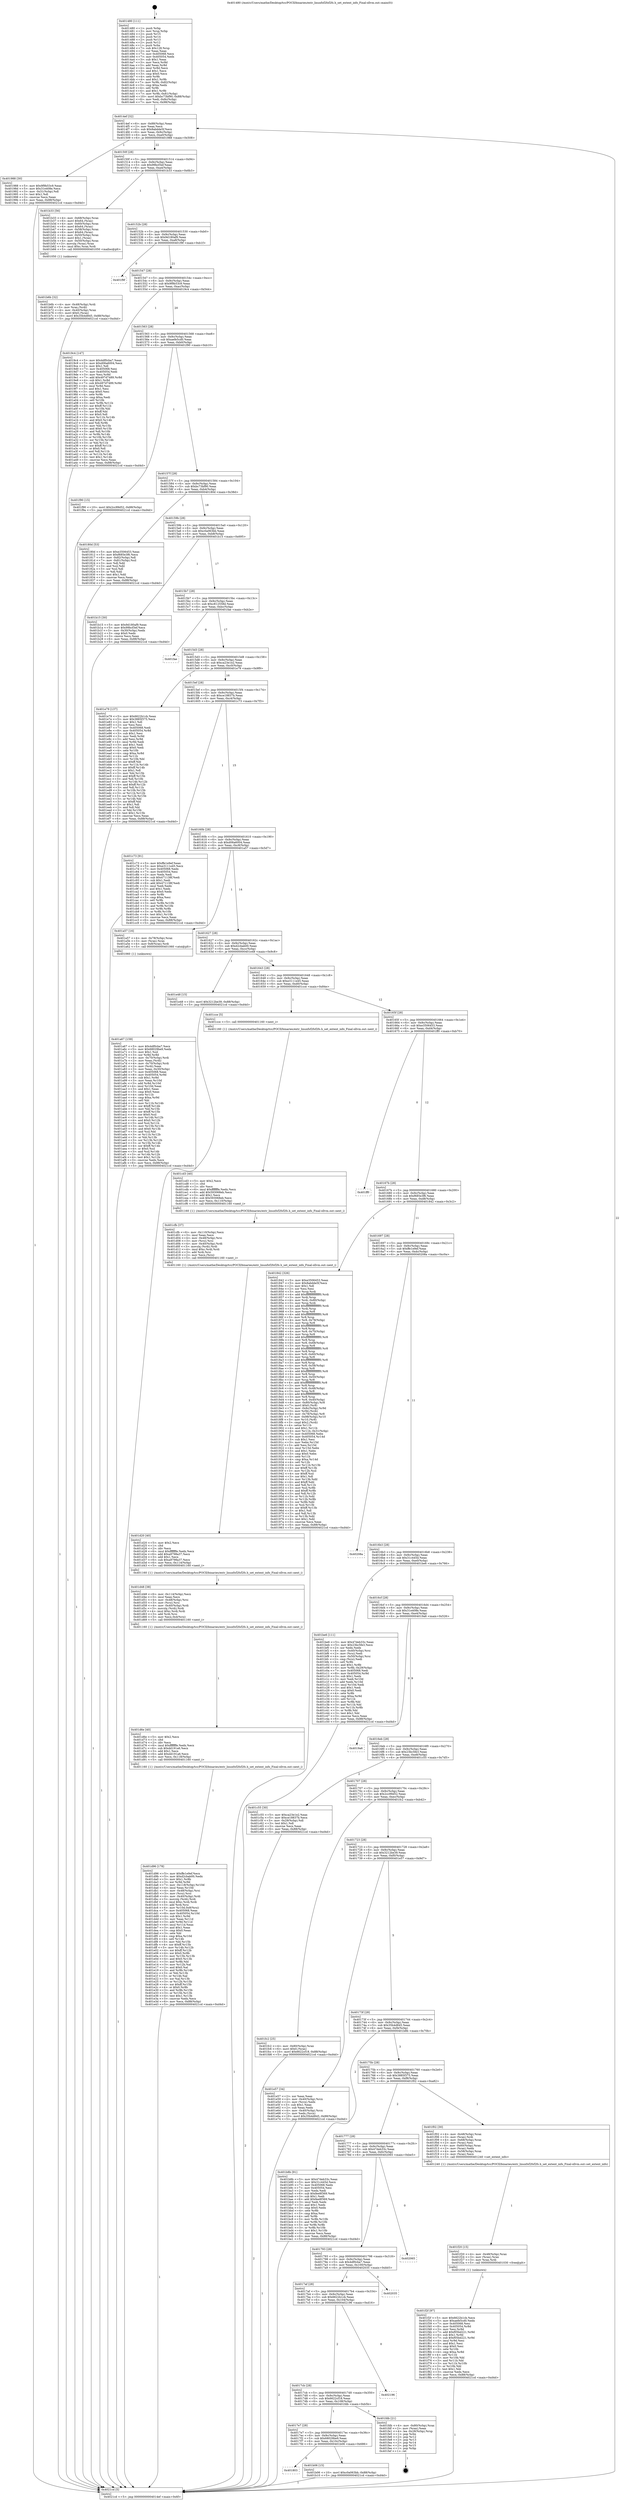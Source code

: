 digraph "0x401480" {
  label = "0x401480 (/mnt/c/Users/mathe/Desktop/tcc/POCII/binaries/extr_linuxfsf2fsf2fs.h_set_extent_info_Final-ollvm.out::main(0))"
  labelloc = "t"
  node[shape=record]

  Entry [label="",width=0.3,height=0.3,shape=circle,fillcolor=black,style=filled]
  "0x4014ef" [label="{
     0x4014ef [32]\l
     | [instrs]\l
     &nbsp;&nbsp;0x4014ef \<+6\>: mov -0x88(%rbp),%eax\l
     &nbsp;&nbsp;0x4014f5 \<+2\>: mov %eax,%ecx\l
     &nbsp;&nbsp;0x4014f7 \<+6\>: sub $0x8abdde5f,%ecx\l
     &nbsp;&nbsp;0x4014fd \<+6\>: mov %eax,-0x9c(%rbp)\l
     &nbsp;&nbsp;0x401503 \<+6\>: mov %ecx,-0xa0(%rbp)\l
     &nbsp;&nbsp;0x401509 \<+6\>: je 0000000000401988 \<main+0x508\>\l
  }"]
  "0x401988" [label="{
     0x401988 [30]\l
     | [instrs]\l
     &nbsp;&nbsp;0x401988 \<+5\>: mov $0x9f9b53c9,%eax\l
     &nbsp;&nbsp;0x40198d \<+5\>: mov $0x31e408e,%ecx\l
     &nbsp;&nbsp;0x401992 \<+3\>: mov -0x31(%rbp),%dl\l
     &nbsp;&nbsp;0x401995 \<+3\>: test $0x1,%dl\l
     &nbsp;&nbsp;0x401998 \<+3\>: cmovne %ecx,%eax\l
     &nbsp;&nbsp;0x40199b \<+6\>: mov %eax,-0x88(%rbp)\l
     &nbsp;&nbsp;0x4019a1 \<+5\>: jmp 00000000004021cd \<main+0xd4d\>\l
  }"]
  "0x40150f" [label="{
     0x40150f [28]\l
     | [instrs]\l
     &nbsp;&nbsp;0x40150f \<+5\>: jmp 0000000000401514 \<main+0x94\>\l
     &nbsp;&nbsp;0x401514 \<+6\>: mov -0x9c(%rbp),%eax\l
     &nbsp;&nbsp;0x40151a \<+5\>: sub $0x99bcf3ef,%eax\l
     &nbsp;&nbsp;0x40151f \<+6\>: mov %eax,-0xa4(%rbp)\l
     &nbsp;&nbsp;0x401525 \<+6\>: je 0000000000401b33 \<main+0x6b3\>\l
  }"]
  Exit [label="",width=0.3,height=0.3,shape=circle,fillcolor=black,style=filled,peripheries=2]
  "0x401b33" [label="{
     0x401b33 [56]\l
     | [instrs]\l
     &nbsp;&nbsp;0x401b33 \<+4\>: mov -0x68(%rbp),%rax\l
     &nbsp;&nbsp;0x401b37 \<+6\>: movl $0x64,(%rax)\l
     &nbsp;&nbsp;0x401b3d \<+4\>: mov -0x60(%rbp),%rax\l
     &nbsp;&nbsp;0x401b41 \<+6\>: movl $0x64,(%rax)\l
     &nbsp;&nbsp;0x401b47 \<+4\>: mov -0x58(%rbp),%rax\l
     &nbsp;&nbsp;0x401b4b \<+6\>: movl $0x64,(%rax)\l
     &nbsp;&nbsp;0x401b51 \<+4\>: mov -0x50(%rbp),%rax\l
     &nbsp;&nbsp;0x401b55 \<+6\>: movl $0x1,(%rax)\l
     &nbsp;&nbsp;0x401b5b \<+4\>: mov -0x50(%rbp),%rax\l
     &nbsp;&nbsp;0x401b5f \<+3\>: movslq (%rax),%rax\l
     &nbsp;&nbsp;0x401b62 \<+4\>: imul $0xc,%rax,%rdi\l
     &nbsp;&nbsp;0x401b66 \<+5\>: call 0000000000401050 \<malloc@plt\>\l
     | [calls]\l
     &nbsp;&nbsp;0x401050 \{1\} (unknown)\l
  }"]
  "0x40152b" [label="{
     0x40152b [28]\l
     | [instrs]\l
     &nbsp;&nbsp;0x40152b \<+5\>: jmp 0000000000401530 \<main+0xb0\>\l
     &nbsp;&nbsp;0x401530 \<+6\>: mov -0x9c(%rbp),%eax\l
     &nbsp;&nbsp;0x401536 \<+5\>: sub $0x9d180af9,%eax\l
     &nbsp;&nbsp;0x40153b \<+6\>: mov %eax,-0xa8(%rbp)\l
     &nbsp;&nbsp;0x401541 \<+6\>: je 0000000000401f9f \<main+0xb1f\>\l
  }"]
  "0x401f2f" [label="{
     0x401f2f [97]\l
     | [instrs]\l
     &nbsp;&nbsp;0x401f2f \<+5\>: mov $0x6622b1cb,%ecx\l
     &nbsp;&nbsp;0x401f34 \<+5\>: mov $0xaefe5cd0,%edx\l
     &nbsp;&nbsp;0x401f39 \<+7\>: mov 0x405068,%esi\l
     &nbsp;&nbsp;0x401f40 \<+8\>: mov 0x405054,%r8d\l
     &nbsp;&nbsp;0x401f48 \<+3\>: mov %esi,%r9d\l
     &nbsp;&nbsp;0x401f4b \<+7\>: add $0xf05bd221,%r9d\l
     &nbsp;&nbsp;0x401f52 \<+4\>: sub $0x1,%r9d\l
     &nbsp;&nbsp;0x401f56 \<+7\>: sub $0xf05bd221,%r9d\l
     &nbsp;&nbsp;0x401f5d \<+4\>: imul %r9d,%esi\l
     &nbsp;&nbsp;0x401f61 \<+3\>: and $0x1,%esi\l
     &nbsp;&nbsp;0x401f64 \<+3\>: cmp $0x0,%esi\l
     &nbsp;&nbsp;0x401f67 \<+4\>: sete %r10b\l
     &nbsp;&nbsp;0x401f6b \<+4\>: cmp $0xa,%r8d\l
     &nbsp;&nbsp;0x401f6f \<+4\>: setl %r11b\l
     &nbsp;&nbsp;0x401f73 \<+3\>: mov %r10b,%bl\l
     &nbsp;&nbsp;0x401f76 \<+3\>: and %r11b,%bl\l
     &nbsp;&nbsp;0x401f79 \<+3\>: xor %r11b,%r10b\l
     &nbsp;&nbsp;0x401f7c \<+3\>: or %r10b,%bl\l
     &nbsp;&nbsp;0x401f7f \<+3\>: test $0x1,%bl\l
     &nbsp;&nbsp;0x401f82 \<+3\>: cmovne %edx,%ecx\l
     &nbsp;&nbsp;0x401f85 \<+6\>: mov %ecx,-0x88(%rbp)\l
     &nbsp;&nbsp;0x401f8b \<+5\>: jmp 00000000004021cd \<main+0xd4d\>\l
  }"]
  "0x401f9f" [label="{
     0x401f9f\l
  }", style=dashed]
  "0x401547" [label="{
     0x401547 [28]\l
     | [instrs]\l
     &nbsp;&nbsp;0x401547 \<+5\>: jmp 000000000040154c \<main+0xcc\>\l
     &nbsp;&nbsp;0x40154c \<+6\>: mov -0x9c(%rbp),%eax\l
     &nbsp;&nbsp;0x401552 \<+5\>: sub $0x9f9b53c9,%eax\l
     &nbsp;&nbsp;0x401557 \<+6\>: mov %eax,-0xac(%rbp)\l
     &nbsp;&nbsp;0x40155d \<+6\>: je 00000000004019c4 \<main+0x544\>\l
  }"]
  "0x401f20" [label="{
     0x401f20 [15]\l
     | [instrs]\l
     &nbsp;&nbsp;0x401f20 \<+4\>: mov -0x48(%rbp),%rax\l
     &nbsp;&nbsp;0x401f24 \<+3\>: mov (%rax),%rax\l
     &nbsp;&nbsp;0x401f27 \<+3\>: mov %rax,%rdi\l
     &nbsp;&nbsp;0x401f2a \<+5\>: call 0000000000401030 \<free@plt\>\l
     | [calls]\l
     &nbsp;&nbsp;0x401030 \{1\} (unknown)\l
  }"]
  "0x4019c4" [label="{
     0x4019c4 [147]\l
     | [instrs]\l
     &nbsp;&nbsp;0x4019c4 \<+5\>: mov $0x4df0cba7,%eax\l
     &nbsp;&nbsp;0x4019c9 \<+5\>: mov $0xd06a6004,%ecx\l
     &nbsp;&nbsp;0x4019ce \<+2\>: mov $0x1,%dl\l
     &nbsp;&nbsp;0x4019d0 \<+7\>: mov 0x405068,%esi\l
     &nbsp;&nbsp;0x4019d7 \<+7\>: mov 0x405054,%edi\l
     &nbsp;&nbsp;0x4019de \<+3\>: mov %esi,%r8d\l
     &nbsp;&nbsp;0x4019e1 \<+7\>: add $0x497d7489,%r8d\l
     &nbsp;&nbsp;0x4019e8 \<+4\>: sub $0x1,%r8d\l
     &nbsp;&nbsp;0x4019ec \<+7\>: sub $0x497d7489,%r8d\l
     &nbsp;&nbsp;0x4019f3 \<+4\>: imul %r8d,%esi\l
     &nbsp;&nbsp;0x4019f7 \<+3\>: and $0x1,%esi\l
     &nbsp;&nbsp;0x4019fa \<+3\>: cmp $0x0,%esi\l
     &nbsp;&nbsp;0x4019fd \<+4\>: sete %r9b\l
     &nbsp;&nbsp;0x401a01 \<+3\>: cmp $0xa,%edi\l
     &nbsp;&nbsp;0x401a04 \<+4\>: setl %r10b\l
     &nbsp;&nbsp;0x401a08 \<+3\>: mov %r9b,%r11b\l
     &nbsp;&nbsp;0x401a0b \<+4\>: xor $0xff,%r11b\l
     &nbsp;&nbsp;0x401a0f \<+3\>: mov %r10b,%bl\l
     &nbsp;&nbsp;0x401a12 \<+3\>: xor $0xff,%bl\l
     &nbsp;&nbsp;0x401a15 \<+3\>: xor $0x0,%dl\l
     &nbsp;&nbsp;0x401a18 \<+3\>: mov %r11b,%r14b\l
     &nbsp;&nbsp;0x401a1b \<+4\>: and $0x0,%r14b\l
     &nbsp;&nbsp;0x401a1f \<+3\>: and %dl,%r9b\l
     &nbsp;&nbsp;0x401a22 \<+3\>: mov %bl,%r15b\l
     &nbsp;&nbsp;0x401a25 \<+4\>: and $0x0,%r15b\l
     &nbsp;&nbsp;0x401a29 \<+3\>: and %dl,%r10b\l
     &nbsp;&nbsp;0x401a2c \<+3\>: or %r9b,%r14b\l
     &nbsp;&nbsp;0x401a2f \<+3\>: or %r10b,%r15b\l
     &nbsp;&nbsp;0x401a32 \<+3\>: xor %r15b,%r14b\l
     &nbsp;&nbsp;0x401a35 \<+3\>: or %bl,%r11b\l
     &nbsp;&nbsp;0x401a38 \<+4\>: xor $0xff,%r11b\l
     &nbsp;&nbsp;0x401a3c \<+3\>: or $0x0,%dl\l
     &nbsp;&nbsp;0x401a3f \<+3\>: and %dl,%r11b\l
     &nbsp;&nbsp;0x401a42 \<+3\>: or %r11b,%r14b\l
     &nbsp;&nbsp;0x401a45 \<+4\>: test $0x1,%r14b\l
     &nbsp;&nbsp;0x401a49 \<+3\>: cmovne %ecx,%eax\l
     &nbsp;&nbsp;0x401a4c \<+6\>: mov %eax,-0x88(%rbp)\l
     &nbsp;&nbsp;0x401a52 \<+5\>: jmp 00000000004021cd \<main+0xd4d\>\l
  }"]
  "0x401563" [label="{
     0x401563 [28]\l
     | [instrs]\l
     &nbsp;&nbsp;0x401563 \<+5\>: jmp 0000000000401568 \<main+0xe8\>\l
     &nbsp;&nbsp;0x401568 \<+6\>: mov -0x9c(%rbp),%eax\l
     &nbsp;&nbsp;0x40156e \<+5\>: sub $0xaefe5cd0,%eax\l
     &nbsp;&nbsp;0x401573 \<+6\>: mov %eax,-0xb0(%rbp)\l
     &nbsp;&nbsp;0x401579 \<+6\>: je 0000000000401f90 \<main+0xb10\>\l
  }"]
  "0x401d96" [label="{
     0x401d96 [178]\l
     | [instrs]\l
     &nbsp;&nbsp;0x401d96 \<+5\>: mov $0xffe1e9ef,%ecx\l
     &nbsp;&nbsp;0x401d9b \<+5\>: mov $0xd2cbab00,%edx\l
     &nbsp;&nbsp;0x401da0 \<+3\>: mov $0x1,%r8b\l
     &nbsp;&nbsp;0x401da3 \<+3\>: xor %r9d,%r9d\l
     &nbsp;&nbsp;0x401da6 \<+7\>: mov -0x118(%rbp),%r10d\l
     &nbsp;&nbsp;0x401dad \<+4\>: imul %eax,%r10d\l
     &nbsp;&nbsp;0x401db1 \<+4\>: mov -0x48(%rbp),%rsi\l
     &nbsp;&nbsp;0x401db5 \<+3\>: mov (%rsi),%rsi\l
     &nbsp;&nbsp;0x401db8 \<+4\>: mov -0x40(%rbp),%rdi\l
     &nbsp;&nbsp;0x401dbc \<+3\>: movslq (%rdi),%rdi\l
     &nbsp;&nbsp;0x401dbf \<+4\>: imul $0xc,%rdi,%rdi\l
     &nbsp;&nbsp;0x401dc3 \<+3\>: add %rdi,%rsi\l
     &nbsp;&nbsp;0x401dc6 \<+4\>: mov %r10d,0x8(%rsi)\l
     &nbsp;&nbsp;0x401dca \<+7\>: mov 0x405068,%eax\l
     &nbsp;&nbsp;0x401dd1 \<+8\>: mov 0x405054,%r10d\l
     &nbsp;&nbsp;0x401dd9 \<+4\>: sub $0x1,%r9d\l
     &nbsp;&nbsp;0x401ddd \<+3\>: mov %eax,%r11d\l
     &nbsp;&nbsp;0x401de0 \<+3\>: add %r9d,%r11d\l
     &nbsp;&nbsp;0x401de3 \<+4\>: imul %r11d,%eax\l
     &nbsp;&nbsp;0x401de7 \<+3\>: and $0x1,%eax\l
     &nbsp;&nbsp;0x401dea \<+3\>: cmp $0x0,%eax\l
     &nbsp;&nbsp;0x401ded \<+3\>: sete %bl\l
     &nbsp;&nbsp;0x401df0 \<+4\>: cmp $0xa,%r10d\l
     &nbsp;&nbsp;0x401df4 \<+4\>: setl %r14b\l
     &nbsp;&nbsp;0x401df8 \<+3\>: mov %bl,%r15b\l
     &nbsp;&nbsp;0x401dfb \<+4\>: xor $0xff,%r15b\l
     &nbsp;&nbsp;0x401dff \<+3\>: mov %r14b,%r12b\l
     &nbsp;&nbsp;0x401e02 \<+4\>: xor $0xff,%r12b\l
     &nbsp;&nbsp;0x401e06 \<+4\>: xor $0x0,%r8b\l
     &nbsp;&nbsp;0x401e0a \<+3\>: mov %r15b,%r13b\l
     &nbsp;&nbsp;0x401e0d \<+4\>: and $0x0,%r13b\l
     &nbsp;&nbsp;0x401e11 \<+3\>: and %r8b,%bl\l
     &nbsp;&nbsp;0x401e14 \<+3\>: mov %r12b,%al\l
     &nbsp;&nbsp;0x401e17 \<+2\>: and $0x0,%al\l
     &nbsp;&nbsp;0x401e19 \<+3\>: and %r8b,%r14b\l
     &nbsp;&nbsp;0x401e1c \<+3\>: or %bl,%r13b\l
     &nbsp;&nbsp;0x401e1f \<+3\>: or %r14b,%al\l
     &nbsp;&nbsp;0x401e22 \<+3\>: xor %al,%r13b\l
     &nbsp;&nbsp;0x401e25 \<+3\>: or %r12b,%r15b\l
     &nbsp;&nbsp;0x401e28 \<+4\>: xor $0xff,%r15b\l
     &nbsp;&nbsp;0x401e2c \<+4\>: or $0x0,%r8b\l
     &nbsp;&nbsp;0x401e30 \<+3\>: and %r8b,%r15b\l
     &nbsp;&nbsp;0x401e33 \<+3\>: or %r15b,%r13b\l
     &nbsp;&nbsp;0x401e36 \<+4\>: test $0x1,%r13b\l
     &nbsp;&nbsp;0x401e3a \<+3\>: cmovne %edx,%ecx\l
     &nbsp;&nbsp;0x401e3d \<+6\>: mov %ecx,-0x88(%rbp)\l
     &nbsp;&nbsp;0x401e43 \<+5\>: jmp 00000000004021cd \<main+0xd4d\>\l
  }"]
  "0x401f90" [label="{
     0x401f90 [15]\l
     | [instrs]\l
     &nbsp;&nbsp;0x401f90 \<+10\>: movl $0x2cc99d52,-0x88(%rbp)\l
     &nbsp;&nbsp;0x401f9a \<+5\>: jmp 00000000004021cd \<main+0xd4d\>\l
  }"]
  "0x40157f" [label="{
     0x40157f [28]\l
     | [instrs]\l
     &nbsp;&nbsp;0x40157f \<+5\>: jmp 0000000000401584 \<main+0x104\>\l
     &nbsp;&nbsp;0x401584 \<+6\>: mov -0x9c(%rbp),%eax\l
     &nbsp;&nbsp;0x40158a \<+5\>: sub $0xbc73bf90,%eax\l
     &nbsp;&nbsp;0x40158f \<+6\>: mov %eax,-0xb4(%rbp)\l
     &nbsp;&nbsp;0x401595 \<+6\>: je 000000000040180d \<main+0x38d\>\l
  }"]
  "0x401d6e" [label="{
     0x401d6e [40]\l
     | [instrs]\l
     &nbsp;&nbsp;0x401d6e \<+5\>: mov $0x2,%ecx\l
     &nbsp;&nbsp;0x401d73 \<+1\>: cltd\l
     &nbsp;&nbsp;0x401d74 \<+2\>: idiv %ecx\l
     &nbsp;&nbsp;0x401d76 \<+6\>: imul $0xfffffffe,%edx,%ecx\l
     &nbsp;&nbsp;0x401d7c \<+6\>: sub $0xdd191a6,%ecx\l
     &nbsp;&nbsp;0x401d82 \<+3\>: add $0x1,%ecx\l
     &nbsp;&nbsp;0x401d85 \<+6\>: add $0xdd191a6,%ecx\l
     &nbsp;&nbsp;0x401d8b \<+6\>: mov %ecx,-0x118(%rbp)\l
     &nbsp;&nbsp;0x401d91 \<+5\>: call 0000000000401160 \<next_i\>\l
     | [calls]\l
     &nbsp;&nbsp;0x401160 \{1\} (/mnt/c/Users/mathe/Desktop/tcc/POCII/binaries/extr_linuxfsf2fsf2fs.h_set_extent_info_Final-ollvm.out::next_i)\l
  }"]
  "0x40180d" [label="{
     0x40180d [53]\l
     | [instrs]\l
     &nbsp;&nbsp;0x40180d \<+5\>: mov $0xe3506453,%eax\l
     &nbsp;&nbsp;0x401812 \<+5\>: mov $0xf685e3f6,%ecx\l
     &nbsp;&nbsp;0x401817 \<+6\>: mov -0x82(%rbp),%dl\l
     &nbsp;&nbsp;0x40181d \<+7\>: mov -0x81(%rbp),%sil\l
     &nbsp;&nbsp;0x401824 \<+3\>: mov %dl,%dil\l
     &nbsp;&nbsp;0x401827 \<+3\>: and %sil,%dil\l
     &nbsp;&nbsp;0x40182a \<+3\>: xor %sil,%dl\l
     &nbsp;&nbsp;0x40182d \<+3\>: or %dl,%dil\l
     &nbsp;&nbsp;0x401830 \<+4\>: test $0x1,%dil\l
     &nbsp;&nbsp;0x401834 \<+3\>: cmovne %ecx,%eax\l
     &nbsp;&nbsp;0x401837 \<+6\>: mov %eax,-0x88(%rbp)\l
     &nbsp;&nbsp;0x40183d \<+5\>: jmp 00000000004021cd \<main+0xd4d\>\l
  }"]
  "0x40159b" [label="{
     0x40159b [28]\l
     | [instrs]\l
     &nbsp;&nbsp;0x40159b \<+5\>: jmp 00000000004015a0 \<main+0x120\>\l
     &nbsp;&nbsp;0x4015a0 \<+6\>: mov -0x9c(%rbp),%eax\l
     &nbsp;&nbsp;0x4015a6 \<+5\>: sub $0xc0a063bb,%eax\l
     &nbsp;&nbsp;0x4015ab \<+6\>: mov %eax,-0xb8(%rbp)\l
     &nbsp;&nbsp;0x4015b1 \<+6\>: je 0000000000401b15 \<main+0x695\>\l
  }"]
  "0x4021cd" [label="{
     0x4021cd [5]\l
     | [instrs]\l
     &nbsp;&nbsp;0x4021cd \<+5\>: jmp 00000000004014ef \<main+0x6f\>\l
  }"]
  "0x401480" [label="{
     0x401480 [111]\l
     | [instrs]\l
     &nbsp;&nbsp;0x401480 \<+1\>: push %rbp\l
     &nbsp;&nbsp;0x401481 \<+3\>: mov %rsp,%rbp\l
     &nbsp;&nbsp;0x401484 \<+2\>: push %r15\l
     &nbsp;&nbsp;0x401486 \<+2\>: push %r14\l
     &nbsp;&nbsp;0x401488 \<+2\>: push %r13\l
     &nbsp;&nbsp;0x40148a \<+2\>: push %r12\l
     &nbsp;&nbsp;0x40148c \<+1\>: push %rbx\l
     &nbsp;&nbsp;0x40148d \<+7\>: sub $0x128,%rsp\l
     &nbsp;&nbsp;0x401494 \<+2\>: xor %eax,%eax\l
     &nbsp;&nbsp;0x401496 \<+7\>: mov 0x405068,%ecx\l
     &nbsp;&nbsp;0x40149d \<+7\>: mov 0x405054,%edx\l
     &nbsp;&nbsp;0x4014a4 \<+3\>: sub $0x1,%eax\l
     &nbsp;&nbsp;0x4014a7 \<+3\>: mov %ecx,%r8d\l
     &nbsp;&nbsp;0x4014aa \<+3\>: add %eax,%r8d\l
     &nbsp;&nbsp;0x4014ad \<+4\>: imul %r8d,%ecx\l
     &nbsp;&nbsp;0x4014b1 \<+3\>: and $0x1,%ecx\l
     &nbsp;&nbsp;0x4014b4 \<+3\>: cmp $0x0,%ecx\l
     &nbsp;&nbsp;0x4014b7 \<+4\>: sete %r9b\l
     &nbsp;&nbsp;0x4014bb \<+4\>: and $0x1,%r9b\l
     &nbsp;&nbsp;0x4014bf \<+7\>: mov %r9b,-0x82(%rbp)\l
     &nbsp;&nbsp;0x4014c6 \<+3\>: cmp $0xa,%edx\l
     &nbsp;&nbsp;0x4014c9 \<+4\>: setl %r9b\l
     &nbsp;&nbsp;0x4014cd \<+4\>: and $0x1,%r9b\l
     &nbsp;&nbsp;0x4014d1 \<+7\>: mov %r9b,-0x81(%rbp)\l
     &nbsp;&nbsp;0x4014d8 \<+10\>: movl $0xbc73bf90,-0x88(%rbp)\l
     &nbsp;&nbsp;0x4014e2 \<+6\>: mov %edi,-0x8c(%rbp)\l
     &nbsp;&nbsp;0x4014e8 \<+7\>: mov %rsi,-0x98(%rbp)\l
  }"]
  "0x401d48" [label="{
     0x401d48 [38]\l
     | [instrs]\l
     &nbsp;&nbsp;0x401d48 \<+6\>: mov -0x114(%rbp),%ecx\l
     &nbsp;&nbsp;0x401d4e \<+3\>: imul %eax,%ecx\l
     &nbsp;&nbsp;0x401d51 \<+4\>: mov -0x48(%rbp),%rsi\l
     &nbsp;&nbsp;0x401d55 \<+3\>: mov (%rsi),%rsi\l
     &nbsp;&nbsp;0x401d58 \<+4\>: mov -0x40(%rbp),%rdi\l
     &nbsp;&nbsp;0x401d5c \<+3\>: movslq (%rdi),%rdi\l
     &nbsp;&nbsp;0x401d5f \<+4\>: imul $0xc,%rdi,%rdi\l
     &nbsp;&nbsp;0x401d63 \<+3\>: add %rdi,%rsi\l
     &nbsp;&nbsp;0x401d66 \<+3\>: mov %ecx,0x4(%rsi)\l
     &nbsp;&nbsp;0x401d69 \<+5\>: call 0000000000401160 \<next_i\>\l
     | [calls]\l
     &nbsp;&nbsp;0x401160 \{1\} (/mnt/c/Users/mathe/Desktop/tcc/POCII/binaries/extr_linuxfsf2fsf2fs.h_set_extent_info_Final-ollvm.out::next_i)\l
  }"]
  "0x401b15" [label="{
     0x401b15 [30]\l
     | [instrs]\l
     &nbsp;&nbsp;0x401b15 \<+5\>: mov $0x9d180af9,%eax\l
     &nbsp;&nbsp;0x401b1a \<+5\>: mov $0x99bcf3ef,%ecx\l
     &nbsp;&nbsp;0x401b1f \<+3\>: mov -0x30(%rbp),%edx\l
     &nbsp;&nbsp;0x401b22 \<+3\>: cmp $0x0,%edx\l
     &nbsp;&nbsp;0x401b25 \<+3\>: cmove %ecx,%eax\l
     &nbsp;&nbsp;0x401b28 \<+6\>: mov %eax,-0x88(%rbp)\l
     &nbsp;&nbsp;0x401b2e \<+5\>: jmp 00000000004021cd \<main+0xd4d\>\l
  }"]
  "0x4015b7" [label="{
     0x4015b7 [28]\l
     | [instrs]\l
     &nbsp;&nbsp;0x4015b7 \<+5\>: jmp 00000000004015bc \<main+0x13c\>\l
     &nbsp;&nbsp;0x4015bc \<+6\>: mov -0x9c(%rbp),%eax\l
     &nbsp;&nbsp;0x4015c2 \<+5\>: sub $0xc812558d,%eax\l
     &nbsp;&nbsp;0x4015c7 \<+6\>: mov %eax,-0xbc(%rbp)\l
     &nbsp;&nbsp;0x4015cd \<+6\>: je 0000000000401fae \<main+0xb2e\>\l
  }"]
  "0x401d20" [label="{
     0x401d20 [40]\l
     | [instrs]\l
     &nbsp;&nbsp;0x401d20 \<+5\>: mov $0x2,%ecx\l
     &nbsp;&nbsp;0x401d25 \<+1\>: cltd\l
     &nbsp;&nbsp;0x401d26 \<+2\>: idiv %ecx\l
     &nbsp;&nbsp;0x401d28 \<+6\>: imul $0xfffffffe,%edx,%ecx\l
     &nbsp;&nbsp;0x401d2e \<+6\>: add $0xa9798a37,%ecx\l
     &nbsp;&nbsp;0x401d34 \<+3\>: add $0x1,%ecx\l
     &nbsp;&nbsp;0x401d37 \<+6\>: sub $0xa9798a37,%ecx\l
     &nbsp;&nbsp;0x401d3d \<+6\>: mov %ecx,-0x114(%rbp)\l
     &nbsp;&nbsp;0x401d43 \<+5\>: call 0000000000401160 \<next_i\>\l
     | [calls]\l
     &nbsp;&nbsp;0x401160 \{1\} (/mnt/c/Users/mathe/Desktop/tcc/POCII/binaries/extr_linuxfsf2fsf2fs.h_set_extent_info_Final-ollvm.out::next_i)\l
  }"]
  "0x401fae" [label="{
     0x401fae\l
  }", style=dashed]
  "0x4015d3" [label="{
     0x4015d3 [28]\l
     | [instrs]\l
     &nbsp;&nbsp;0x4015d3 \<+5\>: jmp 00000000004015d8 \<main+0x158\>\l
     &nbsp;&nbsp;0x4015d8 \<+6\>: mov -0x9c(%rbp),%eax\l
     &nbsp;&nbsp;0x4015de \<+5\>: sub $0xca23e1e2,%eax\l
     &nbsp;&nbsp;0x4015e3 \<+6\>: mov %eax,-0xc0(%rbp)\l
     &nbsp;&nbsp;0x4015e9 \<+6\>: je 0000000000401e79 \<main+0x9f9\>\l
  }"]
  "0x401cfb" [label="{
     0x401cfb [37]\l
     | [instrs]\l
     &nbsp;&nbsp;0x401cfb \<+6\>: mov -0x110(%rbp),%ecx\l
     &nbsp;&nbsp;0x401d01 \<+3\>: imul %eax,%ecx\l
     &nbsp;&nbsp;0x401d04 \<+4\>: mov -0x48(%rbp),%rsi\l
     &nbsp;&nbsp;0x401d08 \<+3\>: mov (%rsi),%rsi\l
     &nbsp;&nbsp;0x401d0b \<+4\>: mov -0x40(%rbp),%rdi\l
     &nbsp;&nbsp;0x401d0f \<+3\>: movslq (%rdi),%rdi\l
     &nbsp;&nbsp;0x401d12 \<+4\>: imul $0xc,%rdi,%rdi\l
     &nbsp;&nbsp;0x401d16 \<+3\>: add %rdi,%rsi\l
     &nbsp;&nbsp;0x401d19 \<+2\>: mov %ecx,(%rsi)\l
     &nbsp;&nbsp;0x401d1b \<+5\>: call 0000000000401160 \<next_i\>\l
     | [calls]\l
     &nbsp;&nbsp;0x401160 \{1\} (/mnt/c/Users/mathe/Desktop/tcc/POCII/binaries/extr_linuxfsf2fsf2fs.h_set_extent_info_Final-ollvm.out::next_i)\l
  }"]
  "0x401e79" [label="{
     0x401e79 [137]\l
     | [instrs]\l
     &nbsp;&nbsp;0x401e79 \<+5\>: mov $0x6622b1cb,%eax\l
     &nbsp;&nbsp;0x401e7e \<+5\>: mov $0x3885f375,%ecx\l
     &nbsp;&nbsp;0x401e83 \<+2\>: mov $0x1,%dl\l
     &nbsp;&nbsp;0x401e85 \<+2\>: xor %esi,%esi\l
     &nbsp;&nbsp;0x401e87 \<+7\>: mov 0x405068,%edi\l
     &nbsp;&nbsp;0x401e8e \<+8\>: mov 0x405054,%r8d\l
     &nbsp;&nbsp;0x401e96 \<+3\>: sub $0x1,%esi\l
     &nbsp;&nbsp;0x401e99 \<+3\>: mov %edi,%r9d\l
     &nbsp;&nbsp;0x401e9c \<+3\>: add %esi,%r9d\l
     &nbsp;&nbsp;0x401e9f \<+4\>: imul %r9d,%edi\l
     &nbsp;&nbsp;0x401ea3 \<+3\>: and $0x1,%edi\l
     &nbsp;&nbsp;0x401ea6 \<+3\>: cmp $0x0,%edi\l
     &nbsp;&nbsp;0x401ea9 \<+4\>: sete %r10b\l
     &nbsp;&nbsp;0x401ead \<+4\>: cmp $0xa,%r8d\l
     &nbsp;&nbsp;0x401eb1 \<+4\>: setl %r11b\l
     &nbsp;&nbsp;0x401eb5 \<+3\>: mov %r10b,%bl\l
     &nbsp;&nbsp;0x401eb8 \<+3\>: xor $0xff,%bl\l
     &nbsp;&nbsp;0x401ebb \<+3\>: mov %r11b,%r14b\l
     &nbsp;&nbsp;0x401ebe \<+4\>: xor $0xff,%r14b\l
     &nbsp;&nbsp;0x401ec2 \<+3\>: xor $0x1,%dl\l
     &nbsp;&nbsp;0x401ec5 \<+3\>: mov %bl,%r15b\l
     &nbsp;&nbsp;0x401ec8 \<+4\>: and $0xff,%r15b\l
     &nbsp;&nbsp;0x401ecc \<+3\>: and %dl,%r10b\l
     &nbsp;&nbsp;0x401ecf \<+3\>: mov %r14b,%r12b\l
     &nbsp;&nbsp;0x401ed2 \<+4\>: and $0xff,%r12b\l
     &nbsp;&nbsp;0x401ed6 \<+3\>: and %dl,%r11b\l
     &nbsp;&nbsp;0x401ed9 \<+3\>: or %r10b,%r15b\l
     &nbsp;&nbsp;0x401edc \<+3\>: or %r11b,%r12b\l
     &nbsp;&nbsp;0x401edf \<+3\>: xor %r12b,%r15b\l
     &nbsp;&nbsp;0x401ee2 \<+3\>: or %r14b,%bl\l
     &nbsp;&nbsp;0x401ee5 \<+3\>: xor $0xff,%bl\l
     &nbsp;&nbsp;0x401ee8 \<+3\>: or $0x1,%dl\l
     &nbsp;&nbsp;0x401eeb \<+2\>: and %dl,%bl\l
     &nbsp;&nbsp;0x401eed \<+3\>: or %bl,%r15b\l
     &nbsp;&nbsp;0x401ef0 \<+4\>: test $0x1,%r15b\l
     &nbsp;&nbsp;0x401ef4 \<+3\>: cmovne %ecx,%eax\l
     &nbsp;&nbsp;0x401ef7 \<+6\>: mov %eax,-0x88(%rbp)\l
     &nbsp;&nbsp;0x401efd \<+5\>: jmp 00000000004021cd \<main+0xd4d\>\l
  }"]
  "0x4015ef" [label="{
     0x4015ef [28]\l
     | [instrs]\l
     &nbsp;&nbsp;0x4015ef \<+5\>: jmp 00000000004015f4 \<main+0x174\>\l
     &nbsp;&nbsp;0x4015f4 \<+6\>: mov -0x9c(%rbp),%eax\l
     &nbsp;&nbsp;0x4015fa \<+5\>: sub $0xce18837b,%eax\l
     &nbsp;&nbsp;0x4015ff \<+6\>: mov %eax,-0xc4(%rbp)\l
     &nbsp;&nbsp;0x401605 \<+6\>: je 0000000000401c73 \<main+0x7f3\>\l
  }"]
  "0x401cd3" [label="{
     0x401cd3 [40]\l
     | [instrs]\l
     &nbsp;&nbsp;0x401cd3 \<+5\>: mov $0x2,%ecx\l
     &nbsp;&nbsp;0x401cd8 \<+1\>: cltd\l
     &nbsp;&nbsp;0x401cd9 \<+2\>: idiv %ecx\l
     &nbsp;&nbsp;0x401cdb \<+6\>: imul $0xfffffffe,%edx,%ecx\l
     &nbsp;&nbsp;0x401ce1 \<+6\>: add $0x593068eb,%ecx\l
     &nbsp;&nbsp;0x401ce7 \<+3\>: add $0x1,%ecx\l
     &nbsp;&nbsp;0x401cea \<+6\>: sub $0x593068eb,%ecx\l
     &nbsp;&nbsp;0x401cf0 \<+6\>: mov %ecx,-0x110(%rbp)\l
     &nbsp;&nbsp;0x401cf6 \<+5\>: call 0000000000401160 \<next_i\>\l
     | [calls]\l
     &nbsp;&nbsp;0x401160 \{1\} (/mnt/c/Users/mathe/Desktop/tcc/POCII/binaries/extr_linuxfsf2fsf2fs.h_set_extent_info_Final-ollvm.out::next_i)\l
  }"]
  "0x401c73" [label="{
     0x401c73 [91]\l
     | [instrs]\l
     &nbsp;&nbsp;0x401c73 \<+5\>: mov $0xffe1e9ef,%eax\l
     &nbsp;&nbsp;0x401c78 \<+5\>: mov $0xe3111e45,%ecx\l
     &nbsp;&nbsp;0x401c7d \<+7\>: mov 0x405068,%edx\l
     &nbsp;&nbsp;0x401c84 \<+7\>: mov 0x405054,%esi\l
     &nbsp;&nbsp;0x401c8b \<+2\>: mov %edx,%edi\l
     &nbsp;&nbsp;0x401c8d \<+6\>: sub $0x471138f,%edi\l
     &nbsp;&nbsp;0x401c93 \<+3\>: sub $0x1,%edi\l
     &nbsp;&nbsp;0x401c96 \<+6\>: add $0x471138f,%edi\l
     &nbsp;&nbsp;0x401c9c \<+3\>: imul %edi,%edx\l
     &nbsp;&nbsp;0x401c9f \<+3\>: and $0x1,%edx\l
     &nbsp;&nbsp;0x401ca2 \<+3\>: cmp $0x0,%edx\l
     &nbsp;&nbsp;0x401ca5 \<+4\>: sete %r8b\l
     &nbsp;&nbsp;0x401ca9 \<+3\>: cmp $0xa,%esi\l
     &nbsp;&nbsp;0x401cac \<+4\>: setl %r9b\l
     &nbsp;&nbsp;0x401cb0 \<+3\>: mov %r8b,%r10b\l
     &nbsp;&nbsp;0x401cb3 \<+3\>: and %r9b,%r10b\l
     &nbsp;&nbsp;0x401cb6 \<+3\>: xor %r9b,%r8b\l
     &nbsp;&nbsp;0x401cb9 \<+3\>: or %r8b,%r10b\l
     &nbsp;&nbsp;0x401cbc \<+4\>: test $0x1,%r10b\l
     &nbsp;&nbsp;0x401cc0 \<+3\>: cmovne %ecx,%eax\l
     &nbsp;&nbsp;0x401cc3 \<+6\>: mov %eax,-0x88(%rbp)\l
     &nbsp;&nbsp;0x401cc9 \<+5\>: jmp 00000000004021cd \<main+0xd4d\>\l
  }"]
  "0x40160b" [label="{
     0x40160b [28]\l
     | [instrs]\l
     &nbsp;&nbsp;0x40160b \<+5\>: jmp 0000000000401610 \<main+0x190\>\l
     &nbsp;&nbsp;0x401610 \<+6\>: mov -0x9c(%rbp),%eax\l
     &nbsp;&nbsp;0x401616 \<+5\>: sub $0xd06a6004,%eax\l
     &nbsp;&nbsp;0x40161b \<+6\>: mov %eax,-0xc8(%rbp)\l
     &nbsp;&nbsp;0x401621 \<+6\>: je 0000000000401a57 \<main+0x5d7\>\l
  }"]
  "0x401b6b" [label="{
     0x401b6b [32]\l
     | [instrs]\l
     &nbsp;&nbsp;0x401b6b \<+4\>: mov -0x48(%rbp),%rdi\l
     &nbsp;&nbsp;0x401b6f \<+3\>: mov %rax,(%rdi)\l
     &nbsp;&nbsp;0x401b72 \<+4\>: mov -0x40(%rbp),%rax\l
     &nbsp;&nbsp;0x401b76 \<+6\>: movl $0x0,(%rax)\l
     &nbsp;&nbsp;0x401b7c \<+10\>: movl $0x35b4d845,-0x88(%rbp)\l
     &nbsp;&nbsp;0x401b86 \<+5\>: jmp 00000000004021cd \<main+0xd4d\>\l
  }"]
  "0x401a57" [label="{
     0x401a57 [16]\l
     | [instrs]\l
     &nbsp;&nbsp;0x401a57 \<+4\>: mov -0x78(%rbp),%rax\l
     &nbsp;&nbsp;0x401a5b \<+3\>: mov (%rax),%rax\l
     &nbsp;&nbsp;0x401a5e \<+4\>: mov 0x8(%rax),%rdi\l
     &nbsp;&nbsp;0x401a62 \<+5\>: call 0000000000401060 \<atoi@plt\>\l
     | [calls]\l
     &nbsp;&nbsp;0x401060 \{1\} (unknown)\l
  }"]
  "0x401627" [label="{
     0x401627 [28]\l
     | [instrs]\l
     &nbsp;&nbsp;0x401627 \<+5\>: jmp 000000000040162c \<main+0x1ac\>\l
     &nbsp;&nbsp;0x40162c \<+6\>: mov -0x9c(%rbp),%eax\l
     &nbsp;&nbsp;0x401632 \<+5\>: sub $0xd2cbab00,%eax\l
     &nbsp;&nbsp;0x401637 \<+6\>: mov %eax,-0xcc(%rbp)\l
     &nbsp;&nbsp;0x40163d \<+6\>: je 0000000000401e48 \<main+0x9c8\>\l
  }"]
  "0x401803" [label="{
     0x401803\l
  }", style=dashed]
  "0x401e48" [label="{
     0x401e48 [15]\l
     | [instrs]\l
     &nbsp;&nbsp;0x401e48 \<+10\>: movl $0x3212be39,-0x88(%rbp)\l
     &nbsp;&nbsp;0x401e52 \<+5\>: jmp 00000000004021cd \<main+0xd4d\>\l
  }"]
  "0x401643" [label="{
     0x401643 [28]\l
     | [instrs]\l
     &nbsp;&nbsp;0x401643 \<+5\>: jmp 0000000000401648 \<main+0x1c8\>\l
     &nbsp;&nbsp;0x401648 \<+6\>: mov -0x9c(%rbp),%eax\l
     &nbsp;&nbsp;0x40164e \<+5\>: sub $0xe3111e45,%eax\l
     &nbsp;&nbsp;0x401653 \<+6\>: mov %eax,-0xd0(%rbp)\l
     &nbsp;&nbsp;0x401659 \<+6\>: je 0000000000401cce \<main+0x84e\>\l
  }"]
  "0x401b06" [label="{
     0x401b06 [15]\l
     | [instrs]\l
     &nbsp;&nbsp;0x401b06 \<+10\>: movl $0xc0a063bb,-0x88(%rbp)\l
     &nbsp;&nbsp;0x401b10 \<+5\>: jmp 00000000004021cd \<main+0xd4d\>\l
  }"]
  "0x401cce" [label="{
     0x401cce [5]\l
     | [instrs]\l
     &nbsp;&nbsp;0x401cce \<+5\>: call 0000000000401160 \<next_i\>\l
     | [calls]\l
     &nbsp;&nbsp;0x401160 \{1\} (/mnt/c/Users/mathe/Desktop/tcc/POCII/binaries/extr_linuxfsf2fsf2fs.h_set_extent_info_Final-ollvm.out::next_i)\l
  }"]
  "0x40165f" [label="{
     0x40165f [28]\l
     | [instrs]\l
     &nbsp;&nbsp;0x40165f \<+5\>: jmp 0000000000401664 \<main+0x1e4\>\l
     &nbsp;&nbsp;0x401664 \<+6\>: mov -0x9c(%rbp),%eax\l
     &nbsp;&nbsp;0x40166a \<+5\>: sub $0xe3506453,%eax\l
     &nbsp;&nbsp;0x40166f \<+6\>: mov %eax,-0xd4(%rbp)\l
     &nbsp;&nbsp;0x401675 \<+6\>: je 0000000000401ff0 \<main+0xb70\>\l
  }"]
  "0x4017e7" [label="{
     0x4017e7 [28]\l
     | [instrs]\l
     &nbsp;&nbsp;0x4017e7 \<+5\>: jmp 00000000004017ec \<main+0x36c\>\l
     &nbsp;&nbsp;0x4017ec \<+6\>: mov -0x9c(%rbp),%eax\l
     &nbsp;&nbsp;0x4017f2 \<+5\>: sub $0x68029be9,%eax\l
     &nbsp;&nbsp;0x4017f7 \<+6\>: mov %eax,-0x10c(%rbp)\l
     &nbsp;&nbsp;0x4017fd \<+6\>: je 0000000000401b06 \<main+0x686\>\l
  }"]
  "0x401ff0" [label="{
     0x401ff0\l
  }", style=dashed]
  "0x40167b" [label="{
     0x40167b [28]\l
     | [instrs]\l
     &nbsp;&nbsp;0x40167b \<+5\>: jmp 0000000000401680 \<main+0x200\>\l
     &nbsp;&nbsp;0x401680 \<+6\>: mov -0x9c(%rbp),%eax\l
     &nbsp;&nbsp;0x401686 \<+5\>: sub $0xf685e3f6,%eax\l
     &nbsp;&nbsp;0x40168b \<+6\>: mov %eax,-0xd8(%rbp)\l
     &nbsp;&nbsp;0x401691 \<+6\>: je 0000000000401842 \<main+0x3c2\>\l
  }"]
  "0x401fdb" [label="{
     0x401fdb [21]\l
     | [instrs]\l
     &nbsp;&nbsp;0x401fdb \<+4\>: mov -0x80(%rbp),%rax\l
     &nbsp;&nbsp;0x401fdf \<+2\>: mov (%rax),%eax\l
     &nbsp;&nbsp;0x401fe1 \<+4\>: lea -0x28(%rbp),%rsp\l
     &nbsp;&nbsp;0x401fe5 \<+1\>: pop %rbx\l
     &nbsp;&nbsp;0x401fe6 \<+2\>: pop %r12\l
     &nbsp;&nbsp;0x401fe8 \<+2\>: pop %r13\l
     &nbsp;&nbsp;0x401fea \<+2\>: pop %r14\l
     &nbsp;&nbsp;0x401fec \<+2\>: pop %r15\l
     &nbsp;&nbsp;0x401fee \<+1\>: pop %rbp\l
     &nbsp;&nbsp;0x401fef \<+1\>: ret\l
  }"]
  "0x401842" [label="{
     0x401842 [326]\l
     | [instrs]\l
     &nbsp;&nbsp;0x401842 \<+5\>: mov $0xe3506453,%eax\l
     &nbsp;&nbsp;0x401847 \<+5\>: mov $0x8abdde5f,%ecx\l
     &nbsp;&nbsp;0x40184c \<+2\>: mov $0x1,%dl\l
     &nbsp;&nbsp;0x40184e \<+2\>: xor %esi,%esi\l
     &nbsp;&nbsp;0x401850 \<+3\>: mov %rsp,%rdi\l
     &nbsp;&nbsp;0x401853 \<+4\>: add $0xfffffffffffffff0,%rdi\l
     &nbsp;&nbsp;0x401857 \<+3\>: mov %rdi,%rsp\l
     &nbsp;&nbsp;0x40185a \<+4\>: mov %rdi,-0x80(%rbp)\l
     &nbsp;&nbsp;0x40185e \<+3\>: mov %rsp,%rdi\l
     &nbsp;&nbsp;0x401861 \<+4\>: add $0xfffffffffffffff0,%rdi\l
     &nbsp;&nbsp;0x401865 \<+3\>: mov %rdi,%rsp\l
     &nbsp;&nbsp;0x401868 \<+3\>: mov %rsp,%r8\l
     &nbsp;&nbsp;0x40186b \<+4\>: add $0xfffffffffffffff0,%r8\l
     &nbsp;&nbsp;0x40186f \<+3\>: mov %r8,%rsp\l
     &nbsp;&nbsp;0x401872 \<+4\>: mov %r8,-0x78(%rbp)\l
     &nbsp;&nbsp;0x401876 \<+3\>: mov %rsp,%r8\l
     &nbsp;&nbsp;0x401879 \<+4\>: add $0xfffffffffffffff0,%r8\l
     &nbsp;&nbsp;0x40187d \<+3\>: mov %r8,%rsp\l
     &nbsp;&nbsp;0x401880 \<+4\>: mov %r8,-0x70(%rbp)\l
     &nbsp;&nbsp;0x401884 \<+3\>: mov %rsp,%r8\l
     &nbsp;&nbsp;0x401887 \<+4\>: add $0xfffffffffffffff0,%r8\l
     &nbsp;&nbsp;0x40188b \<+3\>: mov %r8,%rsp\l
     &nbsp;&nbsp;0x40188e \<+4\>: mov %r8,-0x68(%rbp)\l
     &nbsp;&nbsp;0x401892 \<+3\>: mov %rsp,%r8\l
     &nbsp;&nbsp;0x401895 \<+4\>: add $0xfffffffffffffff0,%r8\l
     &nbsp;&nbsp;0x401899 \<+3\>: mov %r8,%rsp\l
     &nbsp;&nbsp;0x40189c \<+4\>: mov %r8,-0x60(%rbp)\l
     &nbsp;&nbsp;0x4018a0 \<+3\>: mov %rsp,%r8\l
     &nbsp;&nbsp;0x4018a3 \<+4\>: add $0xfffffffffffffff0,%r8\l
     &nbsp;&nbsp;0x4018a7 \<+3\>: mov %r8,%rsp\l
     &nbsp;&nbsp;0x4018aa \<+4\>: mov %r8,-0x58(%rbp)\l
     &nbsp;&nbsp;0x4018ae \<+3\>: mov %rsp,%r8\l
     &nbsp;&nbsp;0x4018b1 \<+4\>: add $0xfffffffffffffff0,%r8\l
     &nbsp;&nbsp;0x4018b5 \<+3\>: mov %r8,%rsp\l
     &nbsp;&nbsp;0x4018b8 \<+4\>: mov %r8,-0x50(%rbp)\l
     &nbsp;&nbsp;0x4018bc \<+3\>: mov %rsp,%r8\l
     &nbsp;&nbsp;0x4018bf \<+4\>: add $0xfffffffffffffff0,%r8\l
     &nbsp;&nbsp;0x4018c3 \<+3\>: mov %r8,%rsp\l
     &nbsp;&nbsp;0x4018c6 \<+4\>: mov %r8,-0x48(%rbp)\l
     &nbsp;&nbsp;0x4018ca \<+3\>: mov %rsp,%r8\l
     &nbsp;&nbsp;0x4018cd \<+4\>: add $0xfffffffffffffff0,%r8\l
     &nbsp;&nbsp;0x4018d1 \<+3\>: mov %r8,%rsp\l
     &nbsp;&nbsp;0x4018d4 \<+4\>: mov %r8,-0x40(%rbp)\l
     &nbsp;&nbsp;0x4018d8 \<+4\>: mov -0x80(%rbp),%r8\l
     &nbsp;&nbsp;0x4018dc \<+7\>: movl $0x0,(%r8)\l
     &nbsp;&nbsp;0x4018e3 \<+7\>: mov -0x8c(%rbp),%r9d\l
     &nbsp;&nbsp;0x4018ea \<+3\>: mov %r9d,(%rdi)\l
     &nbsp;&nbsp;0x4018ed \<+4\>: mov -0x78(%rbp),%r8\l
     &nbsp;&nbsp;0x4018f1 \<+7\>: mov -0x98(%rbp),%r10\l
     &nbsp;&nbsp;0x4018f8 \<+3\>: mov %r10,(%r8)\l
     &nbsp;&nbsp;0x4018fb \<+3\>: cmpl $0x2,(%rdi)\l
     &nbsp;&nbsp;0x4018fe \<+4\>: setne %r11b\l
     &nbsp;&nbsp;0x401902 \<+4\>: and $0x1,%r11b\l
     &nbsp;&nbsp;0x401906 \<+4\>: mov %r11b,-0x31(%rbp)\l
     &nbsp;&nbsp;0x40190a \<+7\>: mov 0x405068,%ebx\l
     &nbsp;&nbsp;0x401911 \<+8\>: mov 0x405054,%r14d\l
     &nbsp;&nbsp;0x401919 \<+3\>: sub $0x1,%esi\l
     &nbsp;&nbsp;0x40191c \<+3\>: mov %ebx,%r15d\l
     &nbsp;&nbsp;0x40191f \<+3\>: add %esi,%r15d\l
     &nbsp;&nbsp;0x401922 \<+4\>: imul %r15d,%ebx\l
     &nbsp;&nbsp;0x401926 \<+3\>: and $0x1,%ebx\l
     &nbsp;&nbsp;0x401929 \<+3\>: cmp $0x0,%ebx\l
     &nbsp;&nbsp;0x40192c \<+4\>: sete %r11b\l
     &nbsp;&nbsp;0x401930 \<+4\>: cmp $0xa,%r14d\l
     &nbsp;&nbsp;0x401934 \<+4\>: setl %r12b\l
     &nbsp;&nbsp;0x401938 \<+3\>: mov %r11b,%r13b\l
     &nbsp;&nbsp;0x40193b \<+4\>: xor $0xff,%r13b\l
     &nbsp;&nbsp;0x40193f \<+3\>: mov %r12b,%sil\l
     &nbsp;&nbsp;0x401942 \<+4\>: xor $0xff,%sil\l
     &nbsp;&nbsp;0x401946 \<+3\>: xor $0x1,%dl\l
     &nbsp;&nbsp;0x401949 \<+3\>: mov %r13b,%dil\l
     &nbsp;&nbsp;0x40194c \<+4\>: and $0xff,%dil\l
     &nbsp;&nbsp;0x401950 \<+3\>: and %dl,%r11b\l
     &nbsp;&nbsp;0x401953 \<+3\>: mov %sil,%r8b\l
     &nbsp;&nbsp;0x401956 \<+4\>: and $0xff,%r8b\l
     &nbsp;&nbsp;0x40195a \<+3\>: and %dl,%r12b\l
     &nbsp;&nbsp;0x40195d \<+3\>: or %r11b,%dil\l
     &nbsp;&nbsp;0x401960 \<+3\>: or %r12b,%r8b\l
     &nbsp;&nbsp;0x401963 \<+3\>: xor %r8b,%dil\l
     &nbsp;&nbsp;0x401966 \<+3\>: or %sil,%r13b\l
     &nbsp;&nbsp;0x401969 \<+4\>: xor $0xff,%r13b\l
     &nbsp;&nbsp;0x40196d \<+3\>: or $0x1,%dl\l
     &nbsp;&nbsp;0x401970 \<+3\>: and %dl,%r13b\l
     &nbsp;&nbsp;0x401973 \<+3\>: or %r13b,%dil\l
     &nbsp;&nbsp;0x401976 \<+4\>: test $0x1,%dil\l
     &nbsp;&nbsp;0x40197a \<+3\>: cmovne %ecx,%eax\l
     &nbsp;&nbsp;0x40197d \<+6\>: mov %eax,-0x88(%rbp)\l
     &nbsp;&nbsp;0x401983 \<+5\>: jmp 00000000004021cd \<main+0xd4d\>\l
  }"]
  "0x401697" [label="{
     0x401697 [28]\l
     | [instrs]\l
     &nbsp;&nbsp;0x401697 \<+5\>: jmp 000000000040169c \<main+0x21c\>\l
     &nbsp;&nbsp;0x40169c \<+6\>: mov -0x9c(%rbp),%eax\l
     &nbsp;&nbsp;0x4016a2 \<+5\>: sub $0xffe1e9ef,%eax\l
     &nbsp;&nbsp;0x4016a7 \<+6\>: mov %eax,-0xdc(%rbp)\l
     &nbsp;&nbsp;0x4016ad \<+6\>: je 000000000040208a \<main+0xc0a\>\l
  }"]
  "0x4017cb" [label="{
     0x4017cb [28]\l
     | [instrs]\l
     &nbsp;&nbsp;0x4017cb \<+5\>: jmp 00000000004017d0 \<main+0x350\>\l
     &nbsp;&nbsp;0x4017d0 \<+6\>: mov -0x9c(%rbp),%eax\l
     &nbsp;&nbsp;0x4017d6 \<+5\>: sub $0x6622cf18,%eax\l
     &nbsp;&nbsp;0x4017db \<+6\>: mov %eax,-0x108(%rbp)\l
     &nbsp;&nbsp;0x4017e1 \<+6\>: je 0000000000401fdb \<main+0xb5b\>\l
  }"]
  "0x401a67" [label="{
     0x401a67 [159]\l
     | [instrs]\l
     &nbsp;&nbsp;0x401a67 \<+5\>: mov $0x4df0cba7,%ecx\l
     &nbsp;&nbsp;0x401a6c \<+5\>: mov $0x68029be9,%edx\l
     &nbsp;&nbsp;0x401a71 \<+3\>: mov $0x1,%sil\l
     &nbsp;&nbsp;0x401a74 \<+3\>: xor %r8d,%r8d\l
     &nbsp;&nbsp;0x401a77 \<+4\>: mov -0x70(%rbp),%rdi\l
     &nbsp;&nbsp;0x401a7b \<+2\>: mov %eax,(%rdi)\l
     &nbsp;&nbsp;0x401a7d \<+4\>: mov -0x70(%rbp),%rdi\l
     &nbsp;&nbsp;0x401a81 \<+2\>: mov (%rdi),%eax\l
     &nbsp;&nbsp;0x401a83 \<+3\>: mov %eax,-0x30(%rbp)\l
     &nbsp;&nbsp;0x401a86 \<+7\>: mov 0x405068,%eax\l
     &nbsp;&nbsp;0x401a8d \<+8\>: mov 0x405054,%r9d\l
     &nbsp;&nbsp;0x401a95 \<+4\>: sub $0x1,%r8d\l
     &nbsp;&nbsp;0x401a99 \<+3\>: mov %eax,%r10d\l
     &nbsp;&nbsp;0x401a9c \<+3\>: add %r8d,%r10d\l
     &nbsp;&nbsp;0x401a9f \<+4\>: imul %r10d,%eax\l
     &nbsp;&nbsp;0x401aa3 \<+3\>: and $0x1,%eax\l
     &nbsp;&nbsp;0x401aa6 \<+3\>: cmp $0x0,%eax\l
     &nbsp;&nbsp;0x401aa9 \<+4\>: sete %r11b\l
     &nbsp;&nbsp;0x401aad \<+4\>: cmp $0xa,%r9d\l
     &nbsp;&nbsp;0x401ab1 \<+3\>: setl %bl\l
     &nbsp;&nbsp;0x401ab4 \<+3\>: mov %r11b,%r14b\l
     &nbsp;&nbsp;0x401ab7 \<+4\>: xor $0xff,%r14b\l
     &nbsp;&nbsp;0x401abb \<+3\>: mov %bl,%r15b\l
     &nbsp;&nbsp;0x401abe \<+4\>: xor $0xff,%r15b\l
     &nbsp;&nbsp;0x401ac2 \<+4\>: xor $0x0,%sil\l
     &nbsp;&nbsp;0x401ac6 \<+3\>: mov %r14b,%r12b\l
     &nbsp;&nbsp;0x401ac9 \<+4\>: and $0x0,%r12b\l
     &nbsp;&nbsp;0x401acd \<+3\>: and %sil,%r11b\l
     &nbsp;&nbsp;0x401ad0 \<+3\>: mov %r15b,%r13b\l
     &nbsp;&nbsp;0x401ad3 \<+4\>: and $0x0,%r13b\l
     &nbsp;&nbsp;0x401ad7 \<+3\>: and %sil,%bl\l
     &nbsp;&nbsp;0x401ada \<+3\>: or %r11b,%r12b\l
     &nbsp;&nbsp;0x401add \<+3\>: or %bl,%r13b\l
     &nbsp;&nbsp;0x401ae0 \<+3\>: xor %r13b,%r12b\l
     &nbsp;&nbsp;0x401ae3 \<+3\>: or %r15b,%r14b\l
     &nbsp;&nbsp;0x401ae6 \<+4\>: xor $0xff,%r14b\l
     &nbsp;&nbsp;0x401aea \<+4\>: or $0x0,%sil\l
     &nbsp;&nbsp;0x401aee \<+3\>: and %sil,%r14b\l
     &nbsp;&nbsp;0x401af1 \<+3\>: or %r14b,%r12b\l
     &nbsp;&nbsp;0x401af4 \<+4\>: test $0x1,%r12b\l
     &nbsp;&nbsp;0x401af8 \<+3\>: cmovne %edx,%ecx\l
     &nbsp;&nbsp;0x401afb \<+6\>: mov %ecx,-0x88(%rbp)\l
     &nbsp;&nbsp;0x401b01 \<+5\>: jmp 00000000004021cd \<main+0xd4d\>\l
  }"]
  "0x402196" [label="{
     0x402196\l
  }", style=dashed]
  "0x40208a" [label="{
     0x40208a\l
  }", style=dashed]
  "0x4016b3" [label="{
     0x4016b3 [28]\l
     | [instrs]\l
     &nbsp;&nbsp;0x4016b3 \<+5\>: jmp 00000000004016b8 \<main+0x238\>\l
     &nbsp;&nbsp;0x4016b8 \<+6\>: mov -0x9c(%rbp),%eax\l
     &nbsp;&nbsp;0x4016be \<+5\>: sub $0x31c445d,%eax\l
     &nbsp;&nbsp;0x4016c3 \<+6\>: mov %eax,-0xe0(%rbp)\l
     &nbsp;&nbsp;0x4016c9 \<+6\>: je 0000000000401be6 \<main+0x766\>\l
  }"]
  "0x4017af" [label="{
     0x4017af [28]\l
     | [instrs]\l
     &nbsp;&nbsp;0x4017af \<+5\>: jmp 00000000004017b4 \<main+0x334\>\l
     &nbsp;&nbsp;0x4017b4 \<+6\>: mov -0x9c(%rbp),%eax\l
     &nbsp;&nbsp;0x4017ba \<+5\>: sub $0x6622b1cb,%eax\l
     &nbsp;&nbsp;0x4017bf \<+6\>: mov %eax,-0x104(%rbp)\l
     &nbsp;&nbsp;0x4017c5 \<+6\>: je 0000000000402196 \<main+0xd16\>\l
  }"]
  "0x401be6" [label="{
     0x401be6 [111]\l
     | [instrs]\l
     &nbsp;&nbsp;0x401be6 \<+5\>: mov $0x47deb33c,%eax\l
     &nbsp;&nbsp;0x401beb \<+5\>: mov $0x23bc5fe3,%ecx\l
     &nbsp;&nbsp;0x401bf0 \<+2\>: xor %edx,%edx\l
     &nbsp;&nbsp;0x401bf2 \<+4\>: mov -0x40(%rbp),%rsi\l
     &nbsp;&nbsp;0x401bf6 \<+2\>: mov (%rsi),%edi\l
     &nbsp;&nbsp;0x401bf8 \<+4\>: mov -0x50(%rbp),%rsi\l
     &nbsp;&nbsp;0x401bfc \<+2\>: cmp (%rsi),%edi\l
     &nbsp;&nbsp;0x401bfe \<+4\>: setl %r8b\l
     &nbsp;&nbsp;0x401c02 \<+4\>: and $0x1,%r8b\l
     &nbsp;&nbsp;0x401c06 \<+4\>: mov %r8b,-0x29(%rbp)\l
     &nbsp;&nbsp;0x401c0a \<+7\>: mov 0x405068,%edi\l
     &nbsp;&nbsp;0x401c11 \<+8\>: mov 0x405054,%r9d\l
     &nbsp;&nbsp;0x401c19 \<+3\>: sub $0x1,%edx\l
     &nbsp;&nbsp;0x401c1c \<+3\>: mov %edi,%r10d\l
     &nbsp;&nbsp;0x401c1f \<+3\>: add %edx,%r10d\l
     &nbsp;&nbsp;0x401c22 \<+4\>: imul %r10d,%edi\l
     &nbsp;&nbsp;0x401c26 \<+3\>: and $0x1,%edi\l
     &nbsp;&nbsp;0x401c29 \<+3\>: cmp $0x0,%edi\l
     &nbsp;&nbsp;0x401c2c \<+4\>: sete %r8b\l
     &nbsp;&nbsp;0x401c30 \<+4\>: cmp $0xa,%r9d\l
     &nbsp;&nbsp;0x401c34 \<+4\>: setl %r11b\l
     &nbsp;&nbsp;0x401c38 \<+3\>: mov %r8b,%bl\l
     &nbsp;&nbsp;0x401c3b \<+3\>: and %r11b,%bl\l
     &nbsp;&nbsp;0x401c3e \<+3\>: xor %r11b,%r8b\l
     &nbsp;&nbsp;0x401c41 \<+3\>: or %r8b,%bl\l
     &nbsp;&nbsp;0x401c44 \<+3\>: test $0x1,%bl\l
     &nbsp;&nbsp;0x401c47 \<+3\>: cmovne %ecx,%eax\l
     &nbsp;&nbsp;0x401c4a \<+6\>: mov %eax,-0x88(%rbp)\l
     &nbsp;&nbsp;0x401c50 \<+5\>: jmp 00000000004021cd \<main+0xd4d\>\l
  }"]
  "0x4016cf" [label="{
     0x4016cf [28]\l
     | [instrs]\l
     &nbsp;&nbsp;0x4016cf \<+5\>: jmp 00000000004016d4 \<main+0x254\>\l
     &nbsp;&nbsp;0x4016d4 \<+6\>: mov -0x9c(%rbp),%eax\l
     &nbsp;&nbsp;0x4016da \<+5\>: sub $0x31e408e,%eax\l
     &nbsp;&nbsp;0x4016df \<+6\>: mov %eax,-0xe4(%rbp)\l
     &nbsp;&nbsp;0x4016e5 \<+6\>: je 00000000004019a6 \<main+0x526\>\l
  }"]
  "0x402035" [label="{
     0x402035\l
  }", style=dashed]
  "0x4019a6" [label="{
     0x4019a6\l
  }", style=dashed]
  "0x4016eb" [label="{
     0x4016eb [28]\l
     | [instrs]\l
     &nbsp;&nbsp;0x4016eb \<+5\>: jmp 00000000004016f0 \<main+0x270\>\l
     &nbsp;&nbsp;0x4016f0 \<+6\>: mov -0x9c(%rbp),%eax\l
     &nbsp;&nbsp;0x4016f6 \<+5\>: sub $0x23bc5fe3,%eax\l
     &nbsp;&nbsp;0x4016fb \<+6\>: mov %eax,-0xe8(%rbp)\l
     &nbsp;&nbsp;0x401701 \<+6\>: je 0000000000401c55 \<main+0x7d5\>\l
  }"]
  "0x401793" [label="{
     0x401793 [28]\l
     | [instrs]\l
     &nbsp;&nbsp;0x401793 \<+5\>: jmp 0000000000401798 \<main+0x318\>\l
     &nbsp;&nbsp;0x401798 \<+6\>: mov -0x9c(%rbp),%eax\l
     &nbsp;&nbsp;0x40179e \<+5\>: sub $0x4df0cba7,%eax\l
     &nbsp;&nbsp;0x4017a3 \<+6\>: mov %eax,-0x100(%rbp)\l
     &nbsp;&nbsp;0x4017a9 \<+6\>: je 0000000000402035 \<main+0xbb5\>\l
  }"]
  "0x401c55" [label="{
     0x401c55 [30]\l
     | [instrs]\l
     &nbsp;&nbsp;0x401c55 \<+5\>: mov $0xca23e1e2,%eax\l
     &nbsp;&nbsp;0x401c5a \<+5\>: mov $0xce18837b,%ecx\l
     &nbsp;&nbsp;0x401c5f \<+3\>: mov -0x29(%rbp),%dl\l
     &nbsp;&nbsp;0x401c62 \<+3\>: test $0x1,%dl\l
     &nbsp;&nbsp;0x401c65 \<+3\>: cmovne %ecx,%eax\l
     &nbsp;&nbsp;0x401c68 \<+6\>: mov %eax,-0x88(%rbp)\l
     &nbsp;&nbsp;0x401c6e \<+5\>: jmp 00000000004021cd \<main+0xd4d\>\l
  }"]
  "0x401707" [label="{
     0x401707 [28]\l
     | [instrs]\l
     &nbsp;&nbsp;0x401707 \<+5\>: jmp 000000000040170c \<main+0x28c\>\l
     &nbsp;&nbsp;0x40170c \<+6\>: mov -0x9c(%rbp),%eax\l
     &nbsp;&nbsp;0x401712 \<+5\>: sub $0x2cc99d52,%eax\l
     &nbsp;&nbsp;0x401717 \<+6\>: mov %eax,-0xec(%rbp)\l
     &nbsp;&nbsp;0x40171d \<+6\>: je 0000000000401fc2 \<main+0xb42\>\l
  }"]
  "0x402065" [label="{
     0x402065\l
  }", style=dashed]
  "0x401fc2" [label="{
     0x401fc2 [25]\l
     | [instrs]\l
     &nbsp;&nbsp;0x401fc2 \<+4\>: mov -0x80(%rbp),%rax\l
     &nbsp;&nbsp;0x401fc6 \<+6\>: movl $0x0,(%rax)\l
     &nbsp;&nbsp;0x401fcc \<+10\>: movl $0x6622cf18,-0x88(%rbp)\l
     &nbsp;&nbsp;0x401fd6 \<+5\>: jmp 00000000004021cd \<main+0xd4d\>\l
  }"]
  "0x401723" [label="{
     0x401723 [28]\l
     | [instrs]\l
     &nbsp;&nbsp;0x401723 \<+5\>: jmp 0000000000401728 \<main+0x2a8\>\l
     &nbsp;&nbsp;0x401728 \<+6\>: mov -0x9c(%rbp),%eax\l
     &nbsp;&nbsp;0x40172e \<+5\>: sub $0x3212be39,%eax\l
     &nbsp;&nbsp;0x401733 \<+6\>: mov %eax,-0xf0(%rbp)\l
     &nbsp;&nbsp;0x401739 \<+6\>: je 0000000000401e57 \<main+0x9d7\>\l
  }"]
  "0x401777" [label="{
     0x401777 [28]\l
     | [instrs]\l
     &nbsp;&nbsp;0x401777 \<+5\>: jmp 000000000040177c \<main+0x2fc\>\l
     &nbsp;&nbsp;0x40177c \<+6\>: mov -0x9c(%rbp),%eax\l
     &nbsp;&nbsp;0x401782 \<+5\>: sub $0x47deb33c,%eax\l
     &nbsp;&nbsp;0x401787 \<+6\>: mov %eax,-0xfc(%rbp)\l
     &nbsp;&nbsp;0x40178d \<+6\>: je 0000000000402065 \<main+0xbe5\>\l
  }"]
  "0x401e57" [label="{
     0x401e57 [34]\l
     | [instrs]\l
     &nbsp;&nbsp;0x401e57 \<+2\>: xor %eax,%eax\l
     &nbsp;&nbsp;0x401e59 \<+4\>: mov -0x40(%rbp),%rcx\l
     &nbsp;&nbsp;0x401e5d \<+2\>: mov (%rcx),%edx\l
     &nbsp;&nbsp;0x401e5f \<+3\>: sub $0x1,%eax\l
     &nbsp;&nbsp;0x401e62 \<+2\>: sub %eax,%edx\l
     &nbsp;&nbsp;0x401e64 \<+4\>: mov -0x40(%rbp),%rcx\l
     &nbsp;&nbsp;0x401e68 \<+2\>: mov %edx,(%rcx)\l
     &nbsp;&nbsp;0x401e6a \<+10\>: movl $0x35b4d845,-0x88(%rbp)\l
     &nbsp;&nbsp;0x401e74 \<+5\>: jmp 00000000004021cd \<main+0xd4d\>\l
  }"]
  "0x40173f" [label="{
     0x40173f [28]\l
     | [instrs]\l
     &nbsp;&nbsp;0x40173f \<+5\>: jmp 0000000000401744 \<main+0x2c4\>\l
     &nbsp;&nbsp;0x401744 \<+6\>: mov -0x9c(%rbp),%eax\l
     &nbsp;&nbsp;0x40174a \<+5\>: sub $0x35b4d845,%eax\l
     &nbsp;&nbsp;0x40174f \<+6\>: mov %eax,-0xf4(%rbp)\l
     &nbsp;&nbsp;0x401755 \<+6\>: je 0000000000401b8b \<main+0x70b\>\l
  }"]
  "0x401f02" [label="{
     0x401f02 [30]\l
     | [instrs]\l
     &nbsp;&nbsp;0x401f02 \<+4\>: mov -0x48(%rbp),%rax\l
     &nbsp;&nbsp;0x401f06 \<+3\>: mov (%rax),%rdi\l
     &nbsp;&nbsp;0x401f09 \<+4\>: mov -0x68(%rbp),%rax\l
     &nbsp;&nbsp;0x401f0d \<+2\>: mov (%rax),%esi\l
     &nbsp;&nbsp;0x401f0f \<+4\>: mov -0x60(%rbp),%rax\l
     &nbsp;&nbsp;0x401f13 \<+2\>: mov (%rax),%edx\l
     &nbsp;&nbsp;0x401f15 \<+4\>: mov -0x58(%rbp),%rax\l
     &nbsp;&nbsp;0x401f19 \<+2\>: mov (%rax),%ecx\l
     &nbsp;&nbsp;0x401f1b \<+5\>: call 0000000000401240 \<set_extent_info\>\l
     | [calls]\l
     &nbsp;&nbsp;0x401240 \{1\} (/mnt/c/Users/mathe/Desktop/tcc/POCII/binaries/extr_linuxfsf2fsf2fs.h_set_extent_info_Final-ollvm.out::set_extent_info)\l
  }"]
  "0x401b8b" [label="{
     0x401b8b [91]\l
     | [instrs]\l
     &nbsp;&nbsp;0x401b8b \<+5\>: mov $0x47deb33c,%eax\l
     &nbsp;&nbsp;0x401b90 \<+5\>: mov $0x31c445d,%ecx\l
     &nbsp;&nbsp;0x401b95 \<+7\>: mov 0x405068,%edx\l
     &nbsp;&nbsp;0x401b9c \<+7\>: mov 0x405054,%esi\l
     &nbsp;&nbsp;0x401ba3 \<+2\>: mov %edx,%edi\l
     &nbsp;&nbsp;0x401ba5 \<+6\>: sub $0xfee8f369,%edi\l
     &nbsp;&nbsp;0x401bab \<+3\>: sub $0x1,%edi\l
     &nbsp;&nbsp;0x401bae \<+6\>: add $0xfee8f369,%edi\l
     &nbsp;&nbsp;0x401bb4 \<+3\>: imul %edi,%edx\l
     &nbsp;&nbsp;0x401bb7 \<+3\>: and $0x1,%edx\l
     &nbsp;&nbsp;0x401bba \<+3\>: cmp $0x0,%edx\l
     &nbsp;&nbsp;0x401bbd \<+4\>: sete %r8b\l
     &nbsp;&nbsp;0x401bc1 \<+3\>: cmp $0xa,%esi\l
     &nbsp;&nbsp;0x401bc4 \<+4\>: setl %r9b\l
     &nbsp;&nbsp;0x401bc8 \<+3\>: mov %r8b,%r10b\l
     &nbsp;&nbsp;0x401bcb \<+3\>: and %r9b,%r10b\l
     &nbsp;&nbsp;0x401bce \<+3\>: xor %r9b,%r8b\l
     &nbsp;&nbsp;0x401bd1 \<+3\>: or %r8b,%r10b\l
     &nbsp;&nbsp;0x401bd4 \<+4\>: test $0x1,%r10b\l
     &nbsp;&nbsp;0x401bd8 \<+3\>: cmovne %ecx,%eax\l
     &nbsp;&nbsp;0x401bdb \<+6\>: mov %eax,-0x88(%rbp)\l
     &nbsp;&nbsp;0x401be1 \<+5\>: jmp 00000000004021cd \<main+0xd4d\>\l
  }"]
  "0x40175b" [label="{
     0x40175b [28]\l
     | [instrs]\l
     &nbsp;&nbsp;0x40175b \<+5\>: jmp 0000000000401760 \<main+0x2e0\>\l
     &nbsp;&nbsp;0x401760 \<+6\>: mov -0x9c(%rbp),%eax\l
     &nbsp;&nbsp;0x401766 \<+5\>: sub $0x3885f375,%eax\l
     &nbsp;&nbsp;0x40176b \<+6\>: mov %eax,-0xf8(%rbp)\l
     &nbsp;&nbsp;0x401771 \<+6\>: je 0000000000401f02 \<main+0xa82\>\l
  }"]
  Entry -> "0x401480" [label=" 1"]
  "0x4014ef" -> "0x401988" [label=" 1"]
  "0x4014ef" -> "0x40150f" [label=" 22"]
  "0x401fdb" -> Exit [label=" 1"]
  "0x40150f" -> "0x401b33" [label=" 1"]
  "0x40150f" -> "0x40152b" [label=" 21"]
  "0x401fc2" -> "0x4021cd" [label=" 1"]
  "0x40152b" -> "0x401f9f" [label=" 0"]
  "0x40152b" -> "0x401547" [label=" 21"]
  "0x401f90" -> "0x4021cd" [label=" 1"]
  "0x401547" -> "0x4019c4" [label=" 1"]
  "0x401547" -> "0x401563" [label=" 20"]
  "0x401f2f" -> "0x4021cd" [label=" 1"]
  "0x401563" -> "0x401f90" [label=" 1"]
  "0x401563" -> "0x40157f" [label=" 19"]
  "0x401f20" -> "0x401f2f" [label=" 1"]
  "0x40157f" -> "0x40180d" [label=" 1"]
  "0x40157f" -> "0x40159b" [label=" 18"]
  "0x40180d" -> "0x4021cd" [label=" 1"]
  "0x401480" -> "0x4014ef" [label=" 1"]
  "0x4021cd" -> "0x4014ef" [label=" 22"]
  "0x401f02" -> "0x401f20" [label=" 1"]
  "0x40159b" -> "0x401b15" [label=" 1"]
  "0x40159b" -> "0x4015b7" [label=" 17"]
  "0x401e79" -> "0x4021cd" [label=" 1"]
  "0x4015b7" -> "0x401fae" [label=" 0"]
  "0x4015b7" -> "0x4015d3" [label=" 17"]
  "0x401e57" -> "0x4021cd" [label=" 1"]
  "0x4015d3" -> "0x401e79" [label=" 1"]
  "0x4015d3" -> "0x4015ef" [label=" 16"]
  "0x401e48" -> "0x4021cd" [label=" 1"]
  "0x4015ef" -> "0x401c73" [label=" 1"]
  "0x4015ef" -> "0x40160b" [label=" 15"]
  "0x401d96" -> "0x4021cd" [label=" 1"]
  "0x40160b" -> "0x401a57" [label=" 1"]
  "0x40160b" -> "0x401627" [label=" 14"]
  "0x401d6e" -> "0x401d96" [label=" 1"]
  "0x401627" -> "0x401e48" [label=" 1"]
  "0x401627" -> "0x401643" [label=" 13"]
  "0x401d48" -> "0x401d6e" [label=" 1"]
  "0x401643" -> "0x401cce" [label=" 1"]
  "0x401643" -> "0x40165f" [label=" 12"]
  "0x401d20" -> "0x401d48" [label=" 1"]
  "0x40165f" -> "0x401ff0" [label=" 0"]
  "0x40165f" -> "0x40167b" [label=" 12"]
  "0x401cd3" -> "0x401cfb" [label=" 1"]
  "0x40167b" -> "0x401842" [label=" 1"]
  "0x40167b" -> "0x401697" [label=" 11"]
  "0x401cce" -> "0x401cd3" [label=" 1"]
  "0x401842" -> "0x4021cd" [label=" 1"]
  "0x401988" -> "0x4021cd" [label=" 1"]
  "0x4019c4" -> "0x4021cd" [label=" 1"]
  "0x401a57" -> "0x401a67" [label=" 1"]
  "0x401a67" -> "0x4021cd" [label=" 1"]
  "0x401c55" -> "0x4021cd" [label=" 2"]
  "0x401697" -> "0x40208a" [label=" 0"]
  "0x401697" -> "0x4016b3" [label=" 11"]
  "0x401be6" -> "0x4021cd" [label=" 2"]
  "0x4016b3" -> "0x401be6" [label=" 2"]
  "0x4016b3" -> "0x4016cf" [label=" 9"]
  "0x401b6b" -> "0x4021cd" [label=" 1"]
  "0x4016cf" -> "0x4019a6" [label=" 0"]
  "0x4016cf" -> "0x4016eb" [label=" 9"]
  "0x401b33" -> "0x401b6b" [label=" 1"]
  "0x4016eb" -> "0x401c55" [label=" 2"]
  "0x4016eb" -> "0x401707" [label=" 7"]
  "0x401b06" -> "0x4021cd" [label=" 1"]
  "0x401707" -> "0x401fc2" [label=" 1"]
  "0x401707" -> "0x401723" [label=" 6"]
  "0x4017e7" -> "0x401803" [label=" 0"]
  "0x401723" -> "0x401e57" [label=" 1"]
  "0x401723" -> "0x40173f" [label=" 5"]
  "0x401cfb" -> "0x401d20" [label=" 1"]
  "0x40173f" -> "0x401b8b" [label=" 2"]
  "0x40173f" -> "0x40175b" [label=" 3"]
  "0x4017cb" -> "0x4017e7" [label=" 1"]
  "0x40175b" -> "0x401f02" [label=" 1"]
  "0x40175b" -> "0x401777" [label=" 2"]
  "0x4017e7" -> "0x401b06" [label=" 1"]
  "0x401777" -> "0x402065" [label=" 0"]
  "0x401777" -> "0x401793" [label=" 2"]
  "0x401b15" -> "0x4021cd" [label=" 1"]
  "0x401793" -> "0x402035" [label=" 0"]
  "0x401793" -> "0x4017af" [label=" 2"]
  "0x401b8b" -> "0x4021cd" [label=" 2"]
  "0x4017af" -> "0x402196" [label=" 0"]
  "0x4017af" -> "0x4017cb" [label=" 2"]
  "0x401c73" -> "0x4021cd" [label=" 1"]
  "0x4017cb" -> "0x401fdb" [label=" 1"]
}
